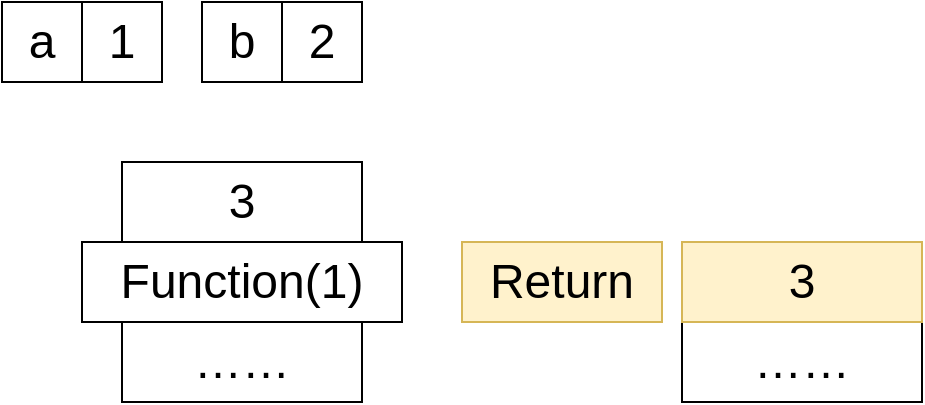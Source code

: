 <mxfile version="24.0.4" type="device">
  <diagram name="第 1 页" id="p2l52gaC6FdARTDo-5BS">
    <mxGraphModel dx="1026" dy="653" grid="1" gridSize="10" guides="1" tooltips="1" connect="1" arrows="1" fold="1" page="1" pageScale="1" pageWidth="1600" pageHeight="1200" math="0" shadow="0">
      <root>
        <mxCell id="0" />
        <mxCell id="1" parent="0" />
        <mxCell id="Wzhomw82JEuqXSCW09Dh-9" value="……" style="rounded=0;whiteSpace=wrap;html=1;fontSize=24;" parent="1" vertex="1">
          <mxGeometry x="880" y="320" width="120" height="40" as="geometry" />
        </mxCell>
        <mxCell id="Wzhomw82JEuqXSCW09Dh-11" value="3" style="rounded=0;whiteSpace=wrap;html=1;fontSize=24;" parent="1" vertex="1">
          <mxGeometry x="880" y="240" width="120" height="40" as="geometry" />
        </mxCell>
        <mxCell id="6CoZPygwUiTb6YJv4NI--2" value="Function(1)" style="rounded=0;whiteSpace=wrap;html=1;fontSize=24;" parent="1" vertex="1">
          <mxGeometry x="860" y="280" width="160" height="40" as="geometry" />
        </mxCell>
        <mxCell id="6CoZPygwUiTb6YJv4NI--3" value="Return" style="rounded=0;whiteSpace=wrap;html=1;fontSize=24;fillColor=#fff2cc;strokeColor=#d6b656;" parent="1" vertex="1">
          <mxGeometry x="1050" y="280" width="100" height="40" as="geometry" />
        </mxCell>
        <mxCell id="6CoZPygwUiTb6YJv4NI--4" value="……" style="rounded=0;whiteSpace=wrap;html=1;fontSize=24;" parent="1" vertex="1">
          <mxGeometry x="1160" y="320" width="120" height="40" as="geometry" />
        </mxCell>
        <mxCell id="6CoZPygwUiTb6YJv4NI--5" value="3" style="rounded=0;whiteSpace=wrap;html=1;fontSize=24;fillColor=#fff2cc;strokeColor=#d6b656;" parent="1" vertex="1">
          <mxGeometry x="1160" y="280" width="120" height="40" as="geometry" />
        </mxCell>
        <mxCell id="nLLjTaetDxaMS2rMR5b1-1" value="1" style="rounded=0;whiteSpace=wrap;html=1;fontSize=24;" vertex="1" parent="1">
          <mxGeometry x="860" y="160" width="40" height="40" as="geometry" />
        </mxCell>
        <mxCell id="nLLjTaetDxaMS2rMR5b1-2" value="2" style="rounded=0;whiteSpace=wrap;html=1;fontSize=24;" vertex="1" parent="1">
          <mxGeometry x="960" y="160" width="40" height="40" as="geometry" />
        </mxCell>
        <mxCell id="nLLjTaetDxaMS2rMR5b1-3" value="a" style="rounded=0;whiteSpace=wrap;html=1;fontSize=24;" vertex="1" parent="1">
          <mxGeometry x="820" y="160" width="40" height="40" as="geometry" />
        </mxCell>
        <mxCell id="nLLjTaetDxaMS2rMR5b1-4" value="b" style="rounded=0;whiteSpace=wrap;html=1;fontSize=24;" vertex="1" parent="1">
          <mxGeometry x="920" y="160" width="40" height="40" as="geometry" />
        </mxCell>
      </root>
    </mxGraphModel>
  </diagram>
</mxfile>
